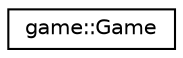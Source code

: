 digraph "Graphical Class Hierarchy"
{
 // LATEX_PDF_SIZE
  edge [fontname="Helvetica",fontsize="10",labelfontname="Helvetica",labelfontsize="10"];
  node [fontname="Helvetica",fontsize="10",shape=record];
  rankdir="LR";
  Node0 [label="game::Game",height=0.2,width=0.4,color="black", fillcolor="white", style="filled",URL="$classgame_1_1_game.html",tooltip=" "];
}
